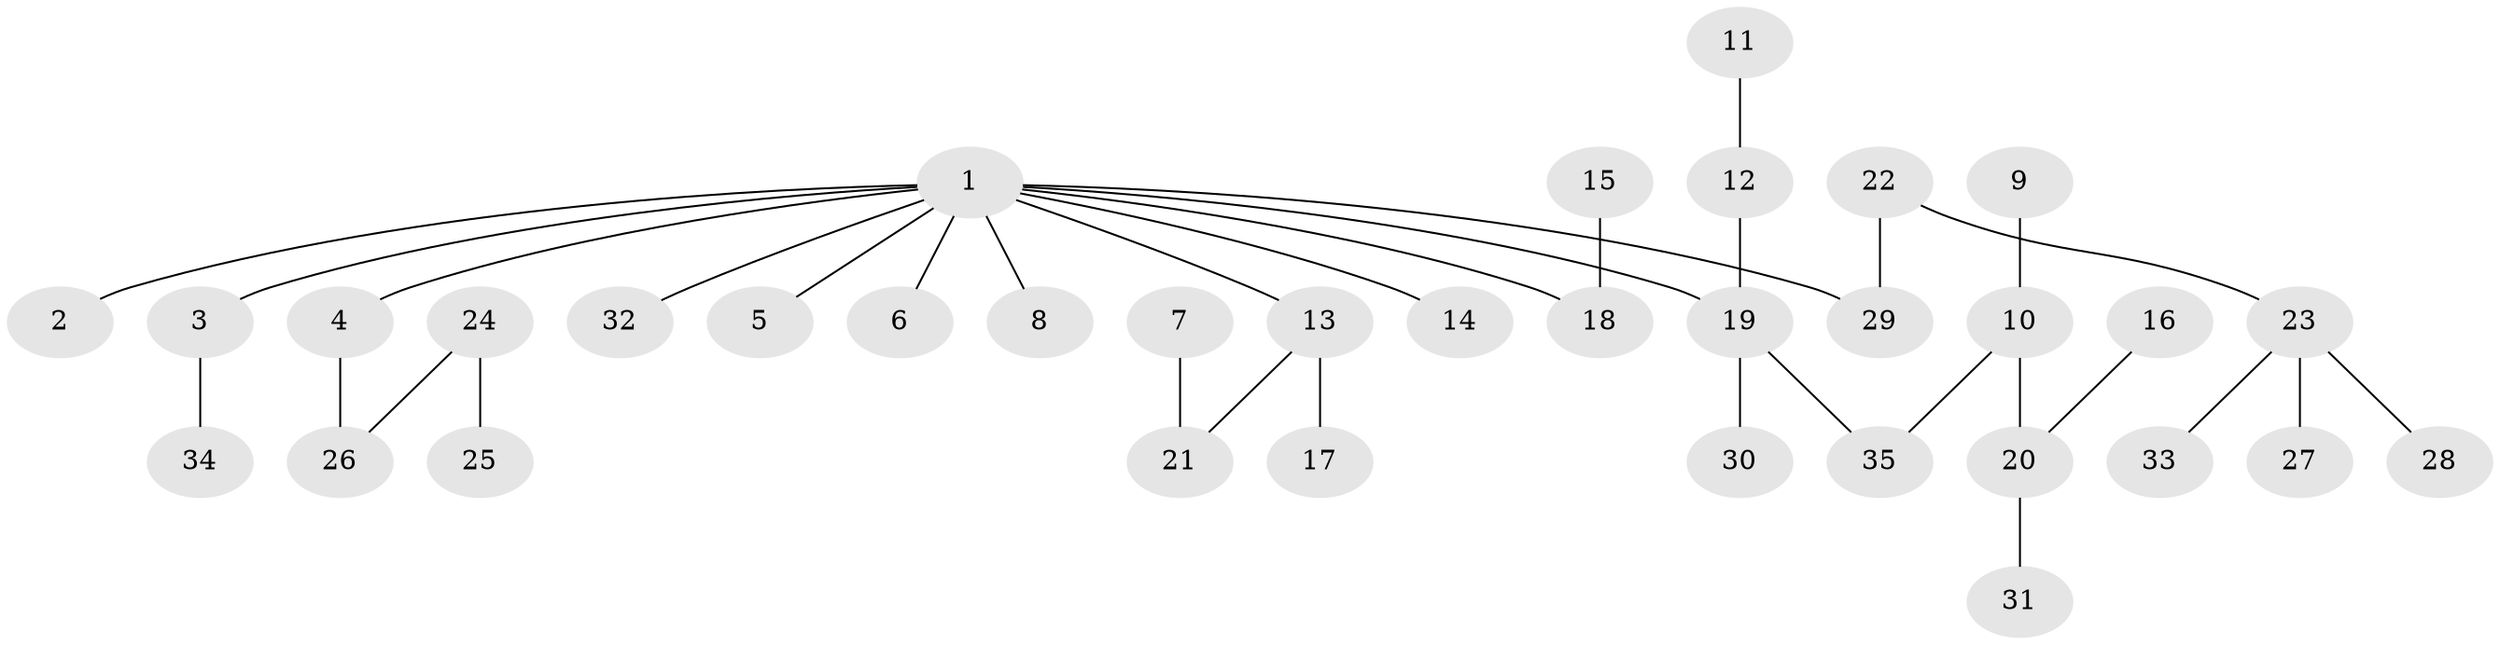 // original degree distribution, {8: 0.014492753623188406, 5: 0.043478260869565216, 2: 0.2608695652173913, 3: 0.13043478260869565, 4: 0.057971014492753624, 1: 0.4927536231884058}
// Generated by graph-tools (version 1.1) at 2025/26/03/09/25 03:26:27]
// undirected, 35 vertices, 34 edges
graph export_dot {
graph [start="1"]
  node [color=gray90,style=filled];
  1;
  2;
  3;
  4;
  5;
  6;
  7;
  8;
  9;
  10;
  11;
  12;
  13;
  14;
  15;
  16;
  17;
  18;
  19;
  20;
  21;
  22;
  23;
  24;
  25;
  26;
  27;
  28;
  29;
  30;
  31;
  32;
  33;
  34;
  35;
  1 -- 2 [weight=1.0];
  1 -- 3 [weight=1.0];
  1 -- 4 [weight=1.0];
  1 -- 5 [weight=1.0];
  1 -- 6 [weight=1.0];
  1 -- 8 [weight=1.0];
  1 -- 13 [weight=1.0];
  1 -- 14 [weight=1.0];
  1 -- 18 [weight=1.0];
  1 -- 19 [weight=1.0];
  1 -- 29 [weight=1.0];
  1 -- 32 [weight=1.0];
  3 -- 34 [weight=1.0];
  4 -- 26 [weight=1.0];
  7 -- 21 [weight=1.0];
  9 -- 10 [weight=1.0];
  10 -- 20 [weight=1.0];
  10 -- 35 [weight=1.0];
  11 -- 12 [weight=1.0];
  12 -- 19 [weight=1.0];
  13 -- 17 [weight=1.0];
  13 -- 21 [weight=1.0];
  15 -- 18 [weight=1.0];
  16 -- 20 [weight=1.0];
  19 -- 30 [weight=1.0];
  19 -- 35 [weight=1.0];
  20 -- 31 [weight=1.0];
  22 -- 23 [weight=1.0];
  22 -- 29 [weight=1.0];
  23 -- 27 [weight=1.0];
  23 -- 28 [weight=1.0];
  23 -- 33 [weight=1.0];
  24 -- 25 [weight=1.0];
  24 -- 26 [weight=1.0];
}
